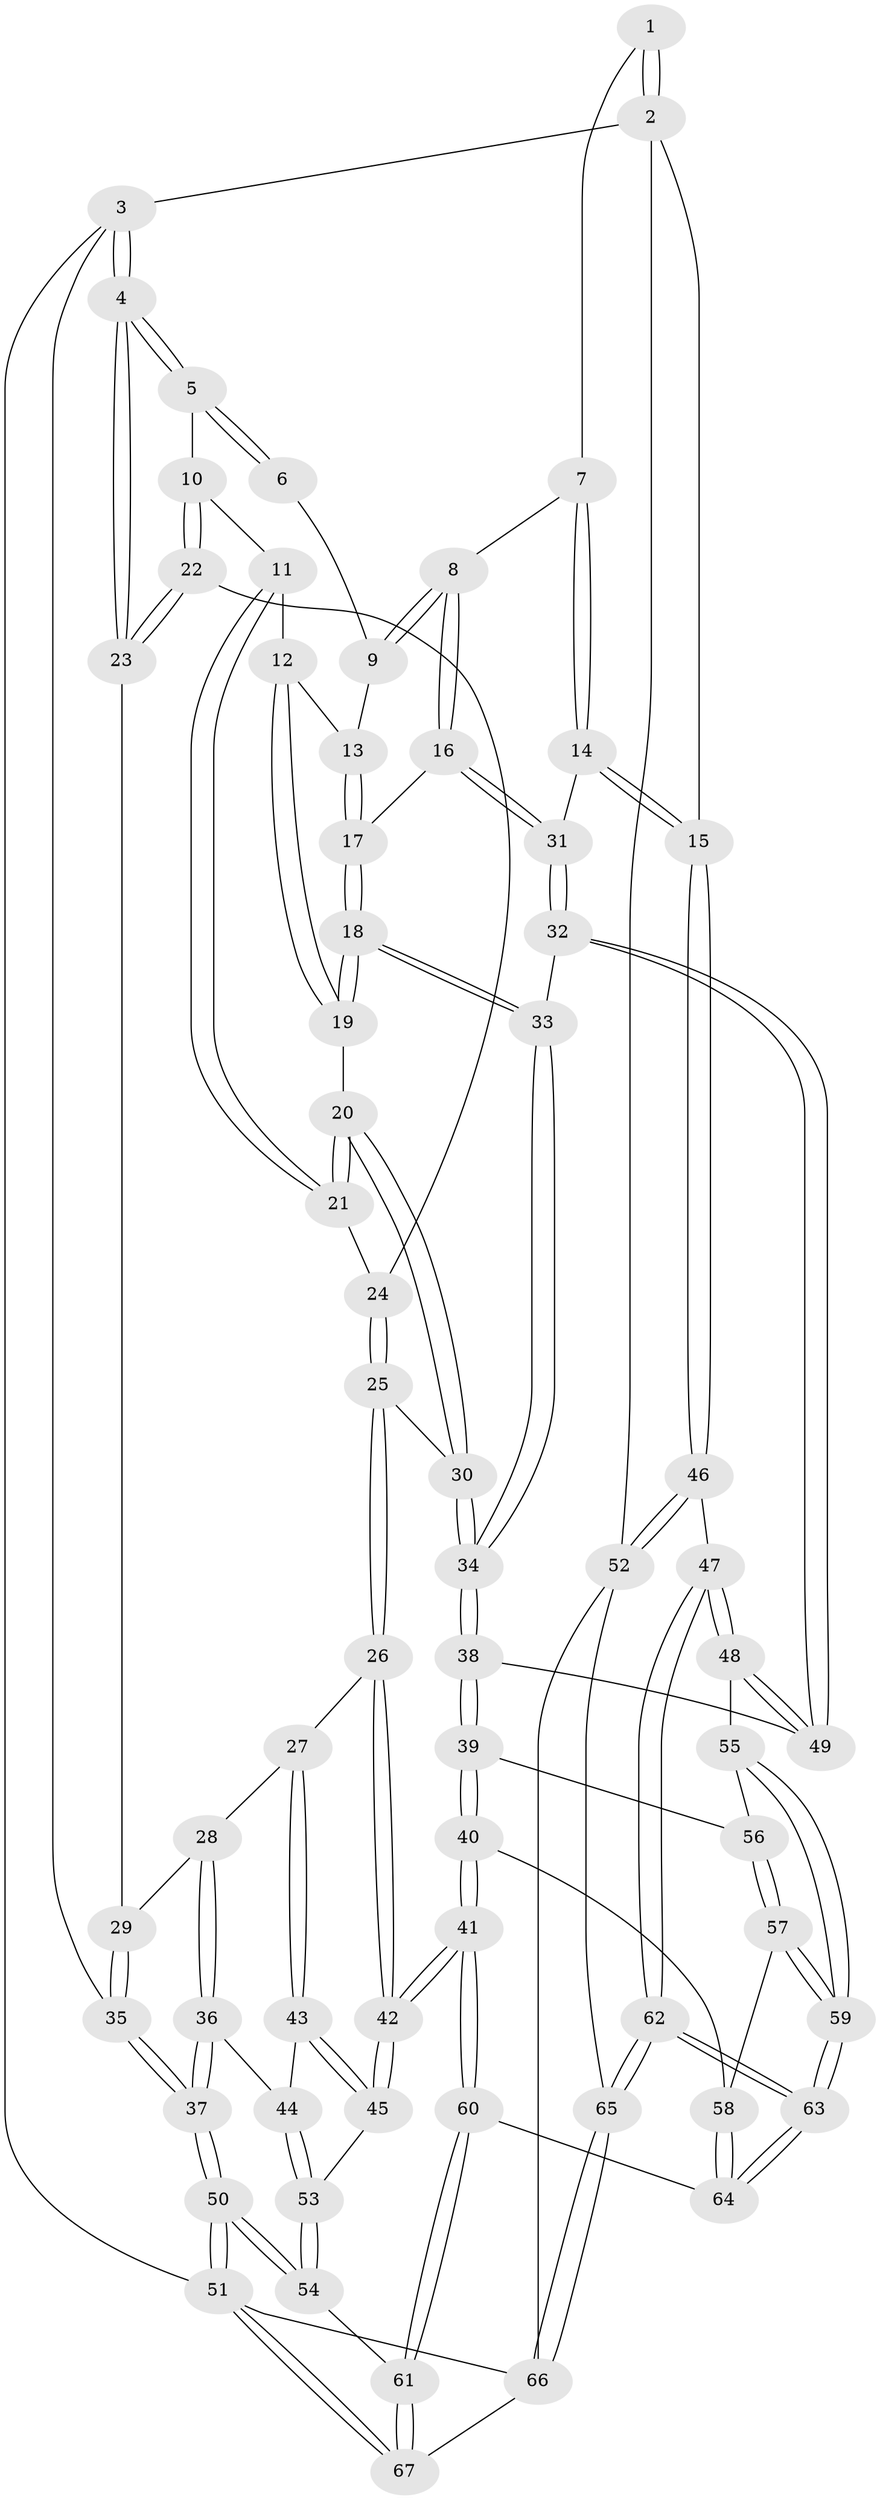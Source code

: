 // Generated by graph-tools (version 1.1) at 2025/03/03/09/25 03:03:20]
// undirected, 67 vertices, 164 edges
graph export_dot {
graph [start="1"]
  node [color=gray90,style=filled];
  1 [pos="+0.741631844779771+0"];
  2 [pos="+1+0"];
  3 [pos="+0+0"];
  4 [pos="+0+0"];
  5 [pos="+0.08277600420122085+0"];
  6 [pos="+0.6125706206657014+0"];
  7 [pos="+0.7494717610851734+0"];
  8 [pos="+0.7270845525363422+0.15275314966520973"];
  9 [pos="+0.5593137382852571+0"];
  10 [pos="+0.19440735314946397+0"];
  11 [pos="+0.4278245341512297+0.08114682660847172"];
  12 [pos="+0.5314303554086447+0.026913518573847363"];
  13 [pos="+0.5499323147911394+0"];
  14 [pos="+1+0.24211614998844"];
  15 [pos="+1+0.2376550947143977"];
  16 [pos="+0.7261712788581891+0.16215141097296878"];
  17 [pos="+0.7087260264351148+0.17151295115416762"];
  18 [pos="+0.6541550281807084+0.2160994828540392"];
  19 [pos="+0.5668584561891705+0.1770866503979049"];
  20 [pos="+0.4461283736768674+0.21883802297344032"];
  21 [pos="+0.4181991483705383+0.144520321172008"];
  22 [pos="+0.23290885738521638+0.09258488497862283"];
  23 [pos="+0.10907207344825884+0.25064873315974057"];
  24 [pos="+0.26279904230354273+0.13772709192433796"];
  25 [pos="+0.2967179845189421+0.2998425683494837"];
  26 [pos="+0.26939983567446046+0.3259368946949293"];
  27 [pos="+0.19517158736089646+0.32640643769636696"];
  28 [pos="+0.11481219079584902+0.2801673145185321"];
  29 [pos="+0.11376469441022846+0.2782287723743794"];
  30 [pos="+0.4155234710397569+0.28425537856274935"];
  31 [pos="+0.9992852642266963+0.24370240835791673"];
  32 [pos="+0.7712562064489065+0.3891319810536183"];
  33 [pos="+0.6477677510342237+0.30856990933606726"];
  34 [pos="+0.5253810417215427+0.4080300537131646"];
  35 [pos="+0+0.2712728735116436"];
  36 [pos="+0+0.45905657381009446"];
  37 [pos="+0+0.46227801048539324"];
  38 [pos="+0.5197479621594812+0.4826626418821009"];
  39 [pos="+0.515349154378638+0.49038299378686884"];
  40 [pos="+0.437601104973585+0.5733377787754752"];
  41 [pos="+0.3817538140010896+0.6063676736520416"];
  42 [pos="+0.31900658901825046+0.5583328382905246"];
  43 [pos="+0.1404434219029138+0.42679263651405625"];
  44 [pos="+0+0.4724784587368573"];
  45 [pos="+0.21450731816404717+0.5521920385929443"];
  46 [pos="+1+0.6395549844933339"];
  47 [pos="+0.9419435602852365+0.6524035026274194"];
  48 [pos="+0.7978875482693082+0.5645911779318422"];
  49 [pos="+0.7612860399656949+0.5001892325794447"];
  50 [pos="+0+0.9531538183694797"];
  51 [pos="+0+1"];
  52 [pos="+1+0.8147296432475422"];
  53 [pos="+0.11696316452589448+0.5856640891687297"];
  54 [pos="+0.048099822141521066+0.7974507145069576"];
  55 [pos="+0.703534883306142+0.6138759507240636"];
  56 [pos="+0.6524871211690285+0.6045775797846638"];
  57 [pos="+0.6004089925937155+0.6614131542718914"];
  58 [pos="+0.5504600892408159+0.6405361364960741"];
  59 [pos="+0.6538297121637563+0.7291244852363964"];
  60 [pos="+0.37749060229440917+0.6417953808372491"];
  61 [pos="+0.29974100039754176+0.8312413059002453"];
  62 [pos="+0.686226043286775+0.8876170087604506"];
  63 [pos="+0.669306614387472+0.8531396898070136"];
  64 [pos="+0.5937969870311325+0.7897626758699622"];
  65 [pos="+0.6701524180235288+0.9653481901134415"];
  66 [pos="+0.6225608950899145+1"];
  67 [pos="+0.4230570976165043+1"];
  1 -- 2;
  1 -- 2;
  1 -- 7;
  2 -- 3;
  2 -- 15;
  2 -- 52;
  3 -- 4;
  3 -- 4;
  3 -- 35;
  3 -- 51;
  4 -- 5;
  4 -- 5;
  4 -- 23;
  4 -- 23;
  5 -- 6;
  5 -- 6;
  5 -- 10;
  6 -- 9;
  7 -- 8;
  7 -- 14;
  7 -- 14;
  8 -- 9;
  8 -- 9;
  8 -- 16;
  8 -- 16;
  9 -- 13;
  10 -- 11;
  10 -- 22;
  10 -- 22;
  11 -- 12;
  11 -- 21;
  11 -- 21;
  12 -- 13;
  12 -- 19;
  12 -- 19;
  13 -- 17;
  13 -- 17;
  14 -- 15;
  14 -- 15;
  14 -- 31;
  15 -- 46;
  15 -- 46;
  16 -- 17;
  16 -- 31;
  16 -- 31;
  17 -- 18;
  17 -- 18;
  18 -- 19;
  18 -- 19;
  18 -- 33;
  18 -- 33;
  19 -- 20;
  20 -- 21;
  20 -- 21;
  20 -- 30;
  20 -- 30;
  21 -- 24;
  22 -- 23;
  22 -- 23;
  22 -- 24;
  23 -- 29;
  24 -- 25;
  24 -- 25;
  25 -- 26;
  25 -- 26;
  25 -- 30;
  26 -- 27;
  26 -- 42;
  26 -- 42;
  27 -- 28;
  27 -- 43;
  27 -- 43;
  28 -- 29;
  28 -- 36;
  28 -- 36;
  29 -- 35;
  29 -- 35;
  30 -- 34;
  30 -- 34;
  31 -- 32;
  31 -- 32;
  32 -- 33;
  32 -- 49;
  32 -- 49;
  33 -- 34;
  33 -- 34;
  34 -- 38;
  34 -- 38;
  35 -- 37;
  35 -- 37;
  36 -- 37;
  36 -- 37;
  36 -- 44;
  37 -- 50;
  37 -- 50;
  38 -- 39;
  38 -- 39;
  38 -- 49;
  39 -- 40;
  39 -- 40;
  39 -- 56;
  40 -- 41;
  40 -- 41;
  40 -- 58;
  41 -- 42;
  41 -- 42;
  41 -- 60;
  41 -- 60;
  42 -- 45;
  42 -- 45;
  43 -- 44;
  43 -- 45;
  43 -- 45;
  44 -- 53;
  44 -- 53;
  45 -- 53;
  46 -- 47;
  46 -- 52;
  46 -- 52;
  47 -- 48;
  47 -- 48;
  47 -- 62;
  47 -- 62;
  48 -- 49;
  48 -- 49;
  48 -- 55;
  50 -- 51;
  50 -- 51;
  50 -- 54;
  50 -- 54;
  51 -- 67;
  51 -- 67;
  51 -- 66;
  52 -- 65;
  52 -- 66;
  53 -- 54;
  53 -- 54;
  54 -- 61;
  55 -- 56;
  55 -- 59;
  55 -- 59;
  56 -- 57;
  56 -- 57;
  57 -- 58;
  57 -- 59;
  57 -- 59;
  58 -- 64;
  58 -- 64;
  59 -- 63;
  59 -- 63;
  60 -- 61;
  60 -- 61;
  60 -- 64;
  61 -- 67;
  61 -- 67;
  62 -- 63;
  62 -- 63;
  62 -- 65;
  62 -- 65;
  63 -- 64;
  63 -- 64;
  65 -- 66;
  65 -- 66;
  66 -- 67;
}
